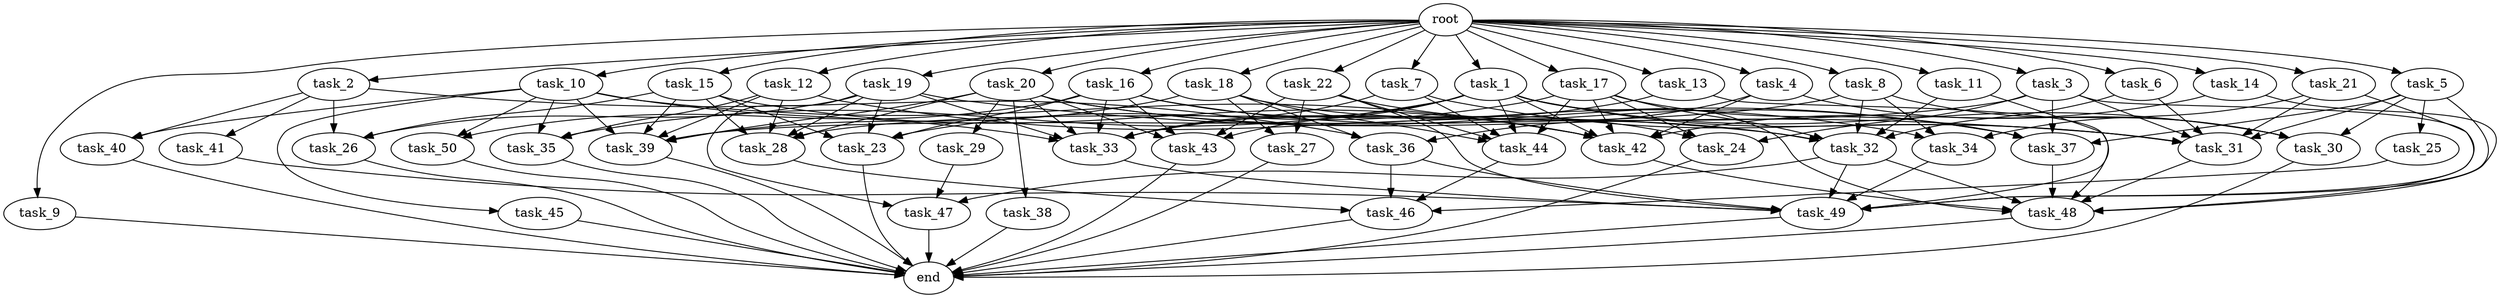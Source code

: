 digraph G {
  root [size="0.000000e+00"];
  task_1 [size="4.671260e+10"];
  task_2 [size="8.500060e+10"];
  task_3 [size="9.045685e+10"];
  task_4 [size="1.055398e+10"];
  task_5 [size="1.302658e+10"];
  task_6 [size="4.763866e+10"];
  task_7 [size="1.928508e+10"];
  task_8 [size="9.465090e+10"];
  task_9 [size="9.413474e+10"];
  task_10 [size="7.421026e+10"];
  task_11 [size="5.172425e+10"];
  task_12 [size="5.176613e+09"];
  task_13 [size="9.787070e+10"];
  task_14 [size="1.599931e+10"];
  task_15 [size="6.903598e+10"];
  task_16 [size="6.698747e+10"];
  task_17 [size="9.976838e+10"];
  task_18 [size="6.065765e+10"];
  task_19 [size="8.294735e+10"];
  task_20 [size="6.967522e+10"];
  task_21 [size="5.255328e+10"];
  task_22 [size="4.120337e+10"];
  task_23 [size="7.162102e+10"];
  task_24 [size="3.586777e+07"];
  task_25 [size="5.888628e+09"];
  task_26 [size="1.508283e+10"];
  task_27 [size="2.761644e+09"];
  task_28 [size="6.552434e+10"];
  task_29 [size="4.776413e+10"];
  task_30 [size="8.714239e+10"];
  task_31 [size="9.437730e+10"];
  task_32 [size="1.213265e+10"];
  task_33 [size="5.843848e+10"];
  task_34 [size="7.526093e+10"];
  task_35 [size="2.793487e+10"];
  task_36 [size="1.800697e+10"];
  task_37 [size="5.962494e+10"];
  task_38 [size="6.432162e+10"];
  task_39 [size="3.234167e+10"];
  task_40 [size="4.135854e+10"];
  task_41 [size="3.789886e+09"];
  task_42 [size="2.346538e+10"];
  task_43 [size="7.547871e+09"];
  task_44 [size="3.279197e+10"];
  task_45 [size="6.207193e+10"];
  task_46 [size="7.797872e+10"];
  task_47 [size="6.238748e+10"];
  task_48 [size="7.216090e+10"];
  task_49 [size="9.460816e+10"];
  task_50 [size="1.150763e+10"];
  end [size="0.000000e+00"];

  root -> task_1 [size="1.000000e-12"];
  root -> task_2 [size="1.000000e-12"];
  root -> task_3 [size="1.000000e-12"];
  root -> task_4 [size="1.000000e-12"];
  root -> task_5 [size="1.000000e-12"];
  root -> task_6 [size="1.000000e-12"];
  root -> task_7 [size="1.000000e-12"];
  root -> task_8 [size="1.000000e-12"];
  root -> task_9 [size="1.000000e-12"];
  root -> task_10 [size="1.000000e-12"];
  root -> task_11 [size="1.000000e-12"];
  root -> task_12 [size="1.000000e-12"];
  root -> task_13 [size="1.000000e-12"];
  root -> task_14 [size="1.000000e-12"];
  root -> task_15 [size="1.000000e-12"];
  root -> task_16 [size="1.000000e-12"];
  root -> task_17 [size="1.000000e-12"];
  root -> task_18 [size="1.000000e-12"];
  root -> task_19 [size="1.000000e-12"];
  root -> task_20 [size="1.000000e-12"];
  root -> task_21 [size="1.000000e-12"];
  root -> task_22 [size="1.000000e-12"];
  task_1 -> task_30 [size="2.178560e+08"];
  task_1 -> task_31 [size="1.348247e+08"];
  task_1 -> task_33 [size="8.348354e+07"];
  task_1 -> task_35 [size="9.311623e+07"];
  task_1 -> task_42 [size="3.352196e+07"];
  task_1 -> task_43 [size="1.886968e+07"];
  task_1 -> task_44 [size="6.558395e+07"];
  task_1 -> task_48 [size="9.020113e+07"];
  task_2 -> task_26 [size="5.027608e+07"];
  task_2 -> task_36 [size="6.002323e+07"];
  task_2 -> task_40 [size="2.067927e+08"];
  task_2 -> task_41 [size="3.789886e+07"];
  task_3 -> task_24 [size="1.195592e+05"];
  task_3 -> task_28 [size="1.310487e+08"];
  task_3 -> task_31 [size="1.348247e+08"];
  task_3 -> task_37 [size="1.192499e+08"];
  task_3 -> task_48 [size="9.020113e+07"];
  task_4 -> task_30 [size="2.178560e+08"];
  task_4 -> task_36 [size="6.002323e+07"];
  task_4 -> task_42 [size="3.352196e+07"];
  task_5 -> task_25 [size="5.888628e+07"];
  task_5 -> task_30 [size="2.178560e+08"];
  task_5 -> task_31 [size="1.348247e+08"];
  task_5 -> task_37 [size="1.192499e+08"];
  task_5 -> task_49 [size="1.051202e+08"];
  task_6 -> task_31 [size="1.348247e+08"];
  task_6 -> task_32 [size="2.022108e+07"];
  task_7 -> task_31 [size="1.348247e+08"];
  task_7 -> task_33 [size="8.348354e+07"];
  task_7 -> task_44 [size="6.558395e+07"];
  task_8 -> task_30 [size="2.178560e+08"];
  task_8 -> task_32 [size="2.022108e+07"];
  task_8 -> task_34 [size="2.508698e+08"];
  task_8 -> task_39 [size="5.390278e+07"];
  task_9 -> end [size="1.000000e-12"];
  task_10 -> task_33 [size="8.348354e+07"];
  task_10 -> task_35 [size="9.311623e+07"];
  task_10 -> task_39 [size="5.390278e+07"];
  task_10 -> task_40 [size="2.067927e+08"];
  task_10 -> task_42 [size="3.352196e+07"];
  task_10 -> task_45 [size="6.207193e+08"];
  task_10 -> task_50 [size="5.753815e+07"];
  task_11 -> task_32 [size="2.022108e+07"];
  task_11 -> task_49 [size="1.051202e+08"];
  task_12 -> task_28 [size="1.310487e+08"];
  task_12 -> task_32 [size="2.022108e+07"];
  task_12 -> task_35 [size="9.311623e+07"];
  task_12 -> task_39 [size="5.390278e+07"];
  task_13 -> task_33 [size="8.348354e+07"];
  task_13 -> task_48 [size="9.020113e+07"];
  task_14 -> task_42 [size="3.352196e+07"];
  task_14 -> task_48 [size="9.020113e+07"];
  task_15 -> task_23 [size="1.790525e+08"];
  task_15 -> task_26 [size="5.027608e+07"];
  task_15 -> task_28 [size="1.310487e+08"];
  task_15 -> task_39 [size="5.390278e+07"];
  task_15 -> task_42 [size="3.352196e+07"];
  task_16 -> task_23 [size="1.790525e+08"];
  task_16 -> task_33 [size="8.348354e+07"];
  task_16 -> task_37 [size="1.192499e+08"];
  task_16 -> task_42 [size="3.352196e+07"];
  task_16 -> task_43 [size="1.886968e+07"];
  task_16 -> task_50 [size="5.753815e+07"];
  task_17 -> task_23 [size="1.790525e+08"];
  task_17 -> task_24 [size="1.195592e+05"];
  task_17 -> task_32 [size="2.022108e+07"];
  task_17 -> task_37 [size="1.192499e+08"];
  task_17 -> task_42 [size="3.352196e+07"];
  task_17 -> task_44 [size="6.558395e+07"];
  task_18 -> task_24 [size="1.195592e+05"];
  task_18 -> task_27 [size="1.380822e+07"];
  task_18 -> task_36 [size="6.002323e+07"];
  task_18 -> task_39 [size="5.390278e+07"];
  task_18 -> task_44 [size="6.558395e+07"];
  task_19 -> task_23 [size="1.790525e+08"];
  task_19 -> task_26 [size="5.027608e+07"];
  task_19 -> task_28 [size="1.310487e+08"];
  task_19 -> task_31 [size="1.348247e+08"];
  task_19 -> task_33 [size="8.348354e+07"];
  task_19 -> task_47 [size="2.079583e+08"];
  task_20 -> task_28 [size="1.310487e+08"];
  task_20 -> task_29 [size="4.776413e+08"];
  task_20 -> task_33 [size="8.348354e+07"];
  task_20 -> task_34 [size="2.508698e+08"];
  task_20 -> task_37 [size="1.192499e+08"];
  task_20 -> task_38 [size="6.432162e+08"];
  task_20 -> task_39 [size="5.390278e+07"];
  task_20 -> task_43 [size="1.886968e+07"];
  task_21 -> task_31 [size="1.348247e+08"];
  task_21 -> task_34 [size="2.508698e+08"];
  task_21 -> task_49 [size="1.051202e+08"];
  task_22 -> task_27 [size="1.380822e+07"];
  task_22 -> task_32 [size="2.022108e+07"];
  task_22 -> task_43 [size="1.886968e+07"];
  task_22 -> task_44 [size="6.558395e+07"];
  task_22 -> task_49 [size="1.051202e+08"];
  task_23 -> end [size="1.000000e-12"];
  task_24 -> end [size="1.000000e-12"];
  task_25 -> task_46 [size="1.949468e+08"];
  task_26 -> end [size="1.000000e-12"];
  task_27 -> end [size="1.000000e-12"];
  task_28 -> task_46 [size="1.949468e+08"];
  task_29 -> task_47 [size="2.079583e+08"];
  task_30 -> end [size="1.000000e-12"];
  task_31 -> task_48 [size="9.020113e+07"];
  task_32 -> task_47 [size="2.079583e+08"];
  task_32 -> task_48 [size="9.020113e+07"];
  task_32 -> task_49 [size="1.051202e+08"];
  task_33 -> task_49 [size="1.051202e+08"];
  task_34 -> task_49 [size="1.051202e+08"];
  task_35 -> end [size="1.000000e-12"];
  task_36 -> task_46 [size="1.949468e+08"];
  task_36 -> task_49 [size="1.051202e+08"];
  task_37 -> task_48 [size="9.020113e+07"];
  task_38 -> end [size="1.000000e-12"];
  task_39 -> end [size="1.000000e-12"];
  task_40 -> end [size="1.000000e-12"];
  task_41 -> task_49 [size="1.051202e+08"];
  task_42 -> task_48 [size="9.020113e+07"];
  task_43 -> end [size="1.000000e-12"];
  task_44 -> task_46 [size="1.949468e+08"];
  task_45 -> end [size="1.000000e-12"];
  task_46 -> end [size="1.000000e-12"];
  task_47 -> end [size="1.000000e-12"];
  task_48 -> end [size="1.000000e-12"];
  task_49 -> end [size="1.000000e-12"];
  task_50 -> end [size="1.000000e-12"];
}
